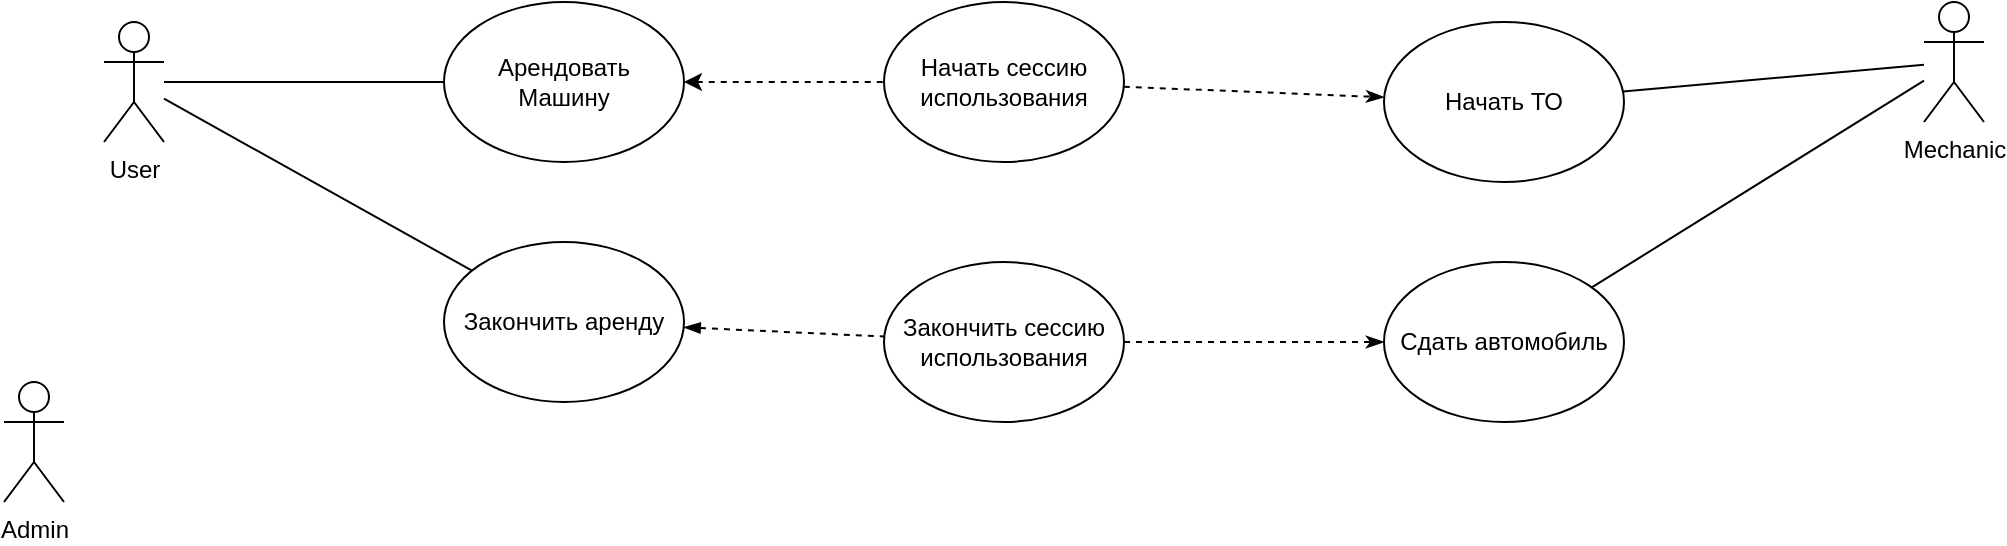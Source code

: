 <mxfile version="22.0.4" type="github">
  <diagram name="Страница — 1" id="g3UVZSWfN8OI7AbEZ13V">
    <mxGraphModel dx="1050" dy="534" grid="1" gridSize="10" guides="1" tooltips="1" connect="1" arrows="1" fold="1" page="1" pageScale="1" pageWidth="2339" pageHeight="3300" math="0" shadow="0">
      <root>
        <mxCell id="0" />
        <mxCell id="1" parent="0" />
        <mxCell id="lNPVLpEEofSU8LIJ9ZFC-8" style="rounded=0;orthogonalLoop=1;jettySize=auto;html=1;endArrow=none;endFill=0;" edge="1" parent="1" source="lNPVLpEEofSU8LIJ9ZFC-2" target="lNPVLpEEofSU8LIJ9ZFC-7">
          <mxGeometry relative="1" as="geometry" />
        </mxCell>
        <mxCell id="lNPVLpEEofSU8LIJ9ZFC-10" style="rounded=0;orthogonalLoop=1;jettySize=auto;html=1;endArrow=none;endFill=0;" edge="1" parent="1" source="lNPVLpEEofSU8LIJ9ZFC-2" target="lNPVLpEEofSU8LIJ9ZFC-9">
          <mxGeometry relative="1" as="geometry" />
        </mxCell>
        <mxCell id="lNPVLpEEofSU8LIJ9ZFC-2" value="User" style="shape=umlActor;verticalLabelPosition=bottom;verticalAlign=top;html=1;outlineConnect=0;" vertex="1" parent="1">
          <mxGeometry x="180" y="160" width="30" height="60" as="geometry" />
        </mxCell>
        <mxCell id="lNPVLpEEofSU8LIJ9ZFC-5" value="Admin" style="shape=umlActor;verticalLabelPosition=bottom;verticalAlign=top;html=1;outlineConnect=0;" vertex="1" parent="1">
          <mxGeometry x="130" y="340" width="30" height="60" as="geometry" />
        </mxCell>
        <mxCell id="lNPVLpEEofSU8LIJ9ZFC-6" value="Mechanic" style="shape=umlActor;verticalLabelPosition=bottom;verticalAlign=top;html=1;outlineConnect=0;" vertex="1" parent="1">
          <mxGeometry x="1090" y="150" width="30" height="60" as="geometry" />
        </mxCell>
        <mxCell id="lNPVLpEEofSU8LIJ9ZFC-16" style="rounded=0;orthogonalLoop=1;jettySize=auto;html=1;endArrow=none;endFill=0;startArrow=classic;startFill=1;dashed=1;" edge="1" parent="1" source="lNPVLpEEofSU8LIJ9ZFC-7" target="lNPVLpEEofSU8LIJ9ZFC-11">
          <mxGeometry relative="1" as="geometry" />
        </mxCell>
        <mxCell id="lNPVLpEEofSU8LIJ9ZFC-7" value="Арендовать&lt;br&gt;Машину" style="ellipse;whiteSpace=wrap;html=1;" vertex="1" parent="1">
          <mxGeometry x="350" y="150" width="120" height="80" as="geometry" />
        </mxCell>
        <mxCell id="lNPVLpEEofSU8LIJ9ZFC-19" style="rounded=0;orthogonalLoop=1;jettySize=auto;html=1;endArrow=none;endFill=0;startArrow=blockThin;startFill=1;dashed=1;" edge="1" parent="1" source="lNPVLpEEofSU8LIJ9ZFC-9" target="lNPVLpEEofSU8LIJ9ZFC-12">
          <mxGeometry relative="1" as="geometry" />
        </mxCell>
        <mxCell id="lNPVLpEEofSU8LIJ9ZFC-9" value="Закончить аренду" style="ellipse;whiteSpace=wrap;html=1;" vertex="1" parent="1">
          <mxGeometry x="350" y="270" width="120" height="80" as="geometry" />
        </mxCell>
        <mxCell id="lNPVLpEEofSU8LIJ9ZFC-17" style="rounded=0;orthogonalLoop=1;jettySize=auto;html=1;endArrow=classicThin;endFill=1;dashed=1;" edge="1" parent="1" source="lNPVLpEEofSU8LIJ9ZFC-11" target="lNPVLpEEofSU8LIJ9ZFC-13">
          <mxGeometry relative="1" as="geometry" />
        </mxCell>
        <mxCell id="lNPVLpEEofSU8LIJ9ZFC-11" value="Начать сессию использования" style="ellipse;whiteSpace=wrap;html=1;" vertex="1" parent="1">
          <mxGeometry x="570" y="150" width="120" height="80" as="geometry" />
        </mxCell>
        <mxCell id="lNPVLpEEofSU8LIJ9ZFC-18" style="rounded=0;orthogonalLoop=1;jettySize=auto;html=1;exitX=1;exitY=0.5;exitDx=0;exitDy=0;endArrow=classicThin;endFill=1;dashed=1;" edge="1" parent="1" source="lNPVLpEEofSU8LIJ9ZFC-12" target="lNPVLpEEofSU8LIJ9ZFC-14">
          <mxGeometry relative="1" as="geometry" />
        </mxCell>
        <mxCell id="lNPVLpEEofSU8LIJ9ZFC-12" value="Закончить сессию использования" style="ellipse;whiteSpace=wrap;html=1;" vertex="1" parent="1">
          <mxGeometry x="570" y="280" width="120" height="80" as="geometry" />
        </mxCell>
        <mxCell id="lNPVLpEEofSU8LIJ9ZFC-20" style="rounded=0;orthogonalLoop=1;jettySize=auto;html=1;endArrow=none;endFill=0;" edge="1" parent="1" source="lNPVLpEEofSU8LIJ9ZFC-13" target="lNPVLpEEofSU8LIJ9ZFC-6">
          <mxGeometry relative="1" as="geometry" />
        </mxCell>
        <mxCell id="lNPVLpEEofSU8LIJ9ZFC-13" value="Начать ТО" style="ellipse;whiteSpace=wrap;html=1;" vertex="1" parent="1">
          <mxGeometry x="820" y="160" width="120" height="80" as="geometry" />
        </mxCell>
        <mxCell id="lNPVLpEEofSU8LIJ9ZFC-21" style="rounded=0;orthogonalLoop=1;jettySize=auto;html=1;endArrow=none;endFill=0;" edge="1" parent="1" source="lNPVLpEEofSU8LIJ9ZFC-14" target="lNPVLpEEofSU8LIJ9ZFC-6">
          <mxGeometry relative="1" as="geometry" />
        </mxCell>
        <mxCell id="lNPVLpEEofSU8LIJ9ZFC-14" value="Сдать автомобиль" style="ellipse;whiteSpace=wrap;html=1;" vertex="1" parent="1">
          <mxGeometry x="820" y="280" width="120" height="80" as="geometry" />
        </mxCell>
      </root>
    </mxGraphModel>
  </diagram>
</mxfile>
